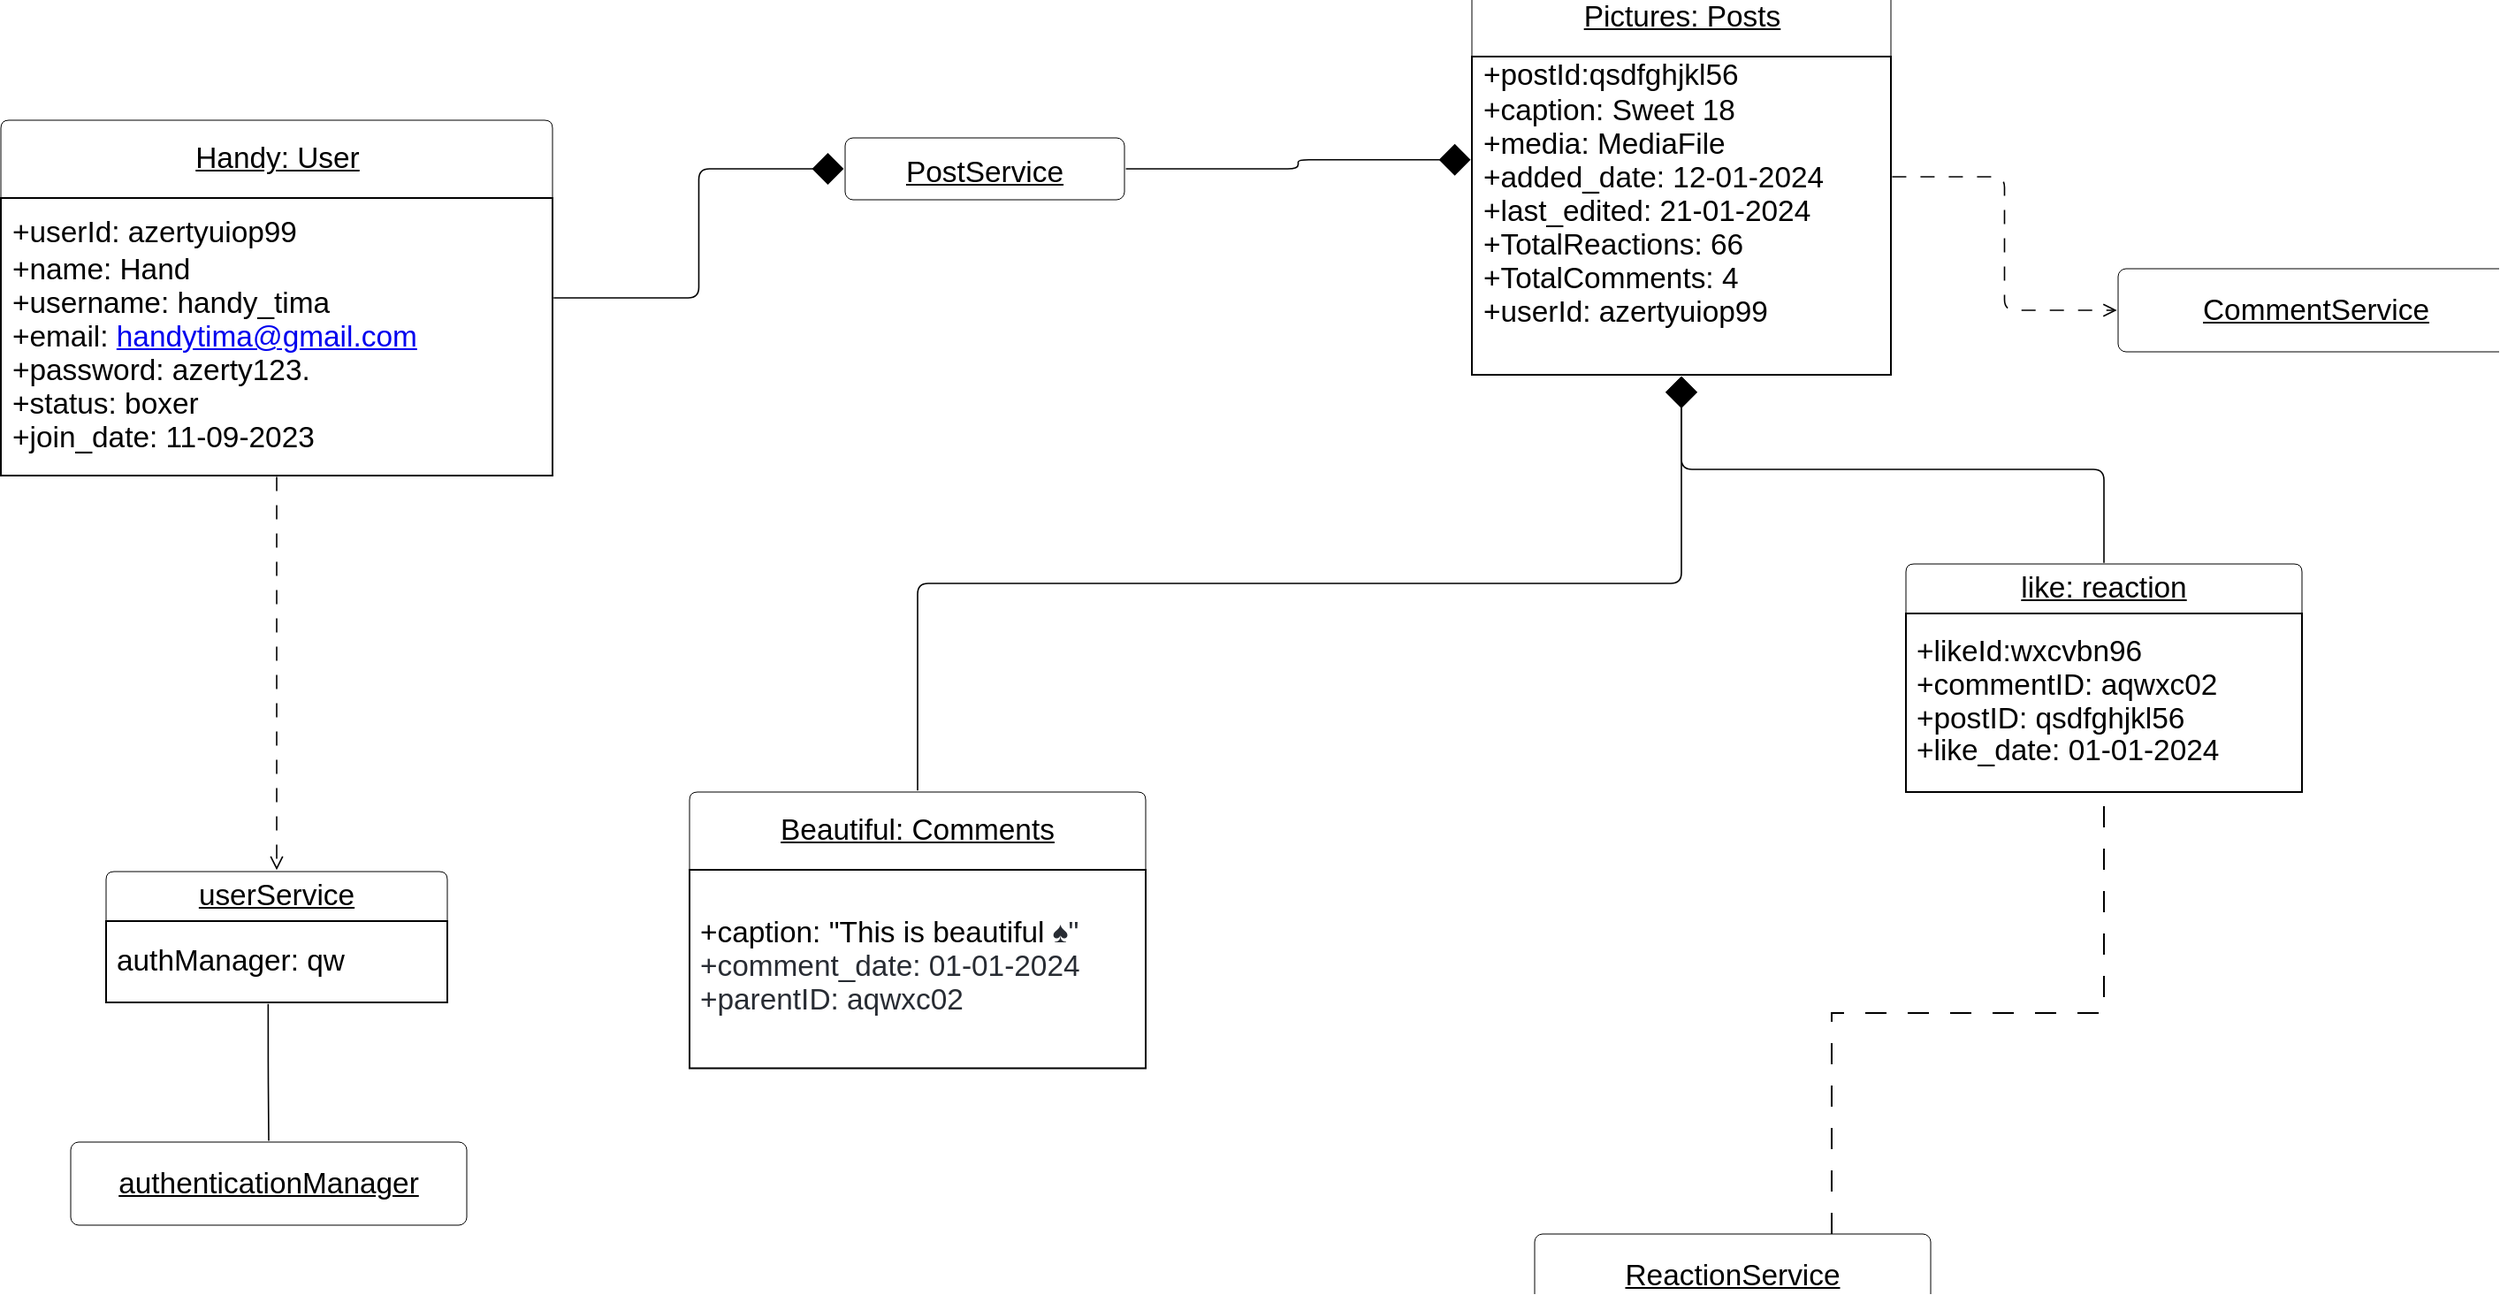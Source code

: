 <mxfile version="22.1.16" type="device">
  <diagram name="Page-1" id="WhpPLzt_SVn5kvEk7YJK">
    <mxGraphModel dx="1700" dy="2120" grid="1" gridSize="10" guides="1" tooltips="1" connect="1" arrows="1" fold="1" page="1" pageScale="1" pageWidth="900" pageHeight="1600" math="0" shadow="0">
      <root>
        <mxCell id="0" />
        <mxCell id="1" parent="0" />
        <mxCell id="XvqgEPIMpx8RNE_J4PbI-1" value="Handy: User" style="html=1;overflow=block;blockSpacing=1;swimlane;childLayout=stackLayout;horizontal=1;horizontalStack=0;resizeParent=1;resizeParentMax=0;resizeLast=0;collapsible=0;marginBottom=0;swimlaneFillColor=#unset;startSize=44;whiteSpace=wrap;fontSize=16.7;fontStyle=4;align=center;spacing=0;strokeOpacity=100;rounded=1;absoluteArcSize=1;arcSize=9;strokeWidth=NaN;" vertex="1" parent="1">
          <mxGeometry x="-547.5" y="-1310" width="312" height="201" as="geometry" />
        </mxCell>
        <mxCell id="XvqgEPIMpx8RNE_J4PbI-2" value="&lt;div style=&quot;display: flex; justify-content: null; text-align: null; align-items: baseline; font-size: 0; line-height: 1.25;margin-top: -2px;&quot;&gt;&lt;span&gt;&lt;span style=&quot;font-size:16.7px;&quot;&gt;+userId: azertyuiop99&lt;br&gt;+name: Hand&lt;br&gt;&lt;/span&gt;&lt;/span&gt;&lt;/div&gt;&lt;div style=&quot;display: flex; justify-content: null; text-align: null; align-items: baseline; font-size: 0; line-height: 1.25;margin-top: -2px;&quot;&gt;&lt;span&gt;&lt;span style=&quot;font-size:16.7px;&quot;&gt;+username: handy_tima&lt;br&gt;&lt;/span&gt;&lt;/span&gt;&lt;/div&gt;&lt;div style=&quot;display: flex; justify-content: null; text-align: null; align-items: baseline; font-size: 0; line-height: 1.25;margin-top: -2px;&quot;&gt;&lt;span&gt;&lt;span style=&quot;font-size:16.7px;&quot;&gt;&lt;span style=&quot;font-size:16.7px;&quot;&gt;+email: &lt;/span&gt;&lt;a href=&quot;http://handytima@gmail.com&quot;&gt;&lt;span style=&quot;font-size:16.7px;&quot;&gt;handytima@gmail.com&lt;/span&gt;&lt;/a&gt;&lt;br&gt;&lt;/span&gt;&lt;/span&gt;&lt;/div&gt;&lt;div style=&quot;display: flex; justify-content: null; text-align: null; align-items: baseline; font-size: 0; line-height: 1.25;margin-top: -2px;&quot;&gt;&lt;span&gt;&lt;span style=&quot;font-size:16.7px;&quot;&gt;+password: azerty123.&lt;br&gt;&lt;/span&gt;&lt;/span&gt;&lt;/div&gt;&lt;div style=&quot;display: flex; justify-content: null; text-align: null; align-items: baseline; font-size: 0; line-height: 1.25;margin-top: -2px;&quot;&gt;&lt;span&gt;&lt;span style=&quot;font-size:16.7px;&quot;&gt;+status: boxer&lt;br&gt;&lt;/span&gt;&lt;/span&gt;&lt;/div&gt;&lt;div style=&quot;display: flex; justify-content: null; text-align: null; align-items: baseline; font-size: 0; line-height: 1.25;margin-top: -2px;&quot;&gt;&lt;span&gt;&lt;span style=&quot;font-size:16.7px;&quot;&gt;+join_date: 11-09-2023&lt;/span&gt;&lt;/span&gt;&lt;/div&gt;" style="part=1;html=1;resizeHeight=0;align=left;verticalAlign=middle;spacingLeft=4;spacingRight=4;overflow=hidden;rotatable=0;points=[[0,0.5],[1,0.5]];portConstraint=eastwest;swimlaneFillColor=#unset;strokeOpacity=100;whiteSpace=wrap;fontSize=16.7;" vertex="1" parent="XvqgEPIMpx8RNE_J4PbI-1">
          <mxGeometry y="44" width="312" height="157" as="geometry" />
        </mxCell>
        <mxCell id="XvqgEPIMpx8RNE_J4PbI-3" value="Beautiful: Comments" style="html=1;overflow=block;blockSpacing=1;swimlane;childLayout=stackLayout;horizontal=1;horizontalStack=0;resizeParent=1;resizeParentMax=0;resizeLast=0;collapsible=0;marginBottom=0;swimlaneFillColor=#unset;startSize=44;whiteSpace=wrap;fontSize=16.7;fontStyle=4;align=center;spacing=0;rounded=1;absoluteArcSize=1;arcSize=9;strokeWidth=NaN;" vertex="1" parent="1">
          <mxGeometry x="-158" y="-930" width="258" height="156.25" as="geometry" />
        </mxCell>
        <mxCell id="XvqgEPIMpx8RNE_J4PbI-4" value="&lt;div style=&quot;display: flex; align-items: baseline; line-height: 1.25; margin-top: -2px;&quot;&gt;+caption: &quot;This is beautiful&amp;nbsp;&lt;span style=&quot;background-color: initial;&quot;&gt;&lt;font color=&quot;#282c33&quot;&gt;&lt;span style=&quot;font-size: 16.7px;&quot;&gt;♠&quot;&lt;/span&gt;&lt;/font&gt;&lt;/span&gt;&lt;span style=&quot;font-size: 16.7px; color: rgb(40, 44, 51);&quot;&gt;&lt;br&gt;&lt;/span&gt;&lt;/div&gt;&lt;div style=&quot;display: flex; justify-content: null; text-align: null; align-items: baseline; font-size: 0; line-height: 1.25;margin-top: -2px;&quot;&gt;&lt;span&gt;&lt;span style=&quot;font-size:16.7px;color:#282c33;&quot;&gt;+comment_date: 01-01-2024&lt;br&gt;&lt;/span&gt;&lt;/span&gt;&lt;/div&gt;&lt;div style=&quot;display: flex; justify-content: null; text-align: null; align-items: baseline; font-size: 0; line-height: 1.25;margin-top: -2px;&quot;&gt;&lt;span&gt;&lt;span style=&quot;font-size:16.7px;color:#282c33;&quot;&gt;+parentID: aqwxc02&lt;/span&gt;&lt;/span&gt;&lt;/div&gt;" style="part=1;html=1;resizeHeight=0;align=left;verticalAlign=middle;spacingLeft=4;spacingRight=4;overflow=hidden;rotatable=0;points=[[0,0.5],[1,0.5]];portConstraint=eastwest;swimlaneFillColor=#unset;whiteSpace=wrap;fontSize=16.7;" vertex="1" parent="XvqgEPIMpx8RNE_J4PbI-3">
          <mxGeometry y="44" width="258" height="112.25" as="geometry" />
        </mxCell>
        <mxCell id="XvqgEPIMpx8RNE_J4PbI-5" value="like: reaction" style="html=1;overflow=block;blockSpacing=1;swimlane;childLayout=stackLayout;horizontal=1;horizontalStack=0;resizeParent=1;resizeParentMax=0;resizeLast=0;collapsible=0;marginBottom=0;swimlaneFillColor=#ffffff;startSize=28;whiteSpace=wrap;fontSize=16.7;fontStyle=4;align=center;spacing=0;strokeOpacity=100;fillOpacity=100;rounded=1;absoluteArcSize=1;arcSize=9;strokeWidth=NaN;" vertex="1" parent="1">
          <mxGeometry x="530" y="-1059" width="224" height="129" as="geometry" />
        </mxCell>
        <mxCell id="XvqgEPIMpx8RNE_J4PbI-6" value="&lt;div style=&quot;display: flex; justify-content: null; text-align: null; align-items: baseline; font-size: 0; line-height: 1.25;margin-top: -2px;&quot;&gt;&lt;span&gt;&lt;span style=&quot;font-size:16.7px;&quot;&gt;+likeId:wxcvbn96&lt;/span&gt;&lt;/span&gt;&lt;/div&gt;&lt;div style=&quot;display: flex; justify-content: null; text-align: null; align-items: baseline; font-size: 0; line-height: 1.25;margin-top: -2px;&quot;&gt;&lt;span&gt;&lt;span style=&quot;font-size:16.7px;&quot;&gt;+commentID: aqwxc02&lt;br&gt;&lt;/span&gt;&lt;/span&gt;&lt;/div&gt;&lt;div style=&quot;display: flex; justify-content: null; text-align: null; align-items: baseline; font-size: 0; line-height: 1.25;margin-top: -2px;&quot;&gt;&lt;span&gt;&lt;span style=&quot;font-size:16.7px;&quot;&gt;+postID: qsdfghjkl56&lt;br&gt;&lt;/span&gt;&lt;/span&gt;&lt;/div&gt;&lt;div style=&quot;display: flex; justify-content: null; text-align: null; align-items: baseline; font-size: 0; line-height: 1.25;margin-top: -2px;&quot;&gt;&lt;span&gt;&lt;span style=&quot;font-size:16.7px;&quot;&gt;+like_date: 01-01-2024&lt;/span&gt;&lt;/span&gt;&lt;/div&gt;" style="part=1;html=1;resizeHeight=0;align=left;verticalAlign=middle;spacingLeft=4;spacingRight=4;overflow=hidden;rotatable=0;points=[[0,0.5],[1,0.5]];portConstraint=eastwest;swimlaneFillColor=#ffffff;strokeOpacity=100;fillOpacity=100;whiteSpace=wrap;fontSize=16.7;" vertex="1" parent="XvqgEPIMpx8RNE_J4PbI-5">
          <mxGeometry y="28" width="224" height="101" as="geometry" />
        </mxCell>
        <mxCell id="XvqgEPIMpx8RNE_J4PbI-7" value="userService" style="html=1;overflow=block;blockSpacing=1;swimlane;childLayout=stackLayout;horizontal=1;horizontalStack=0;resizeParent=1;resizeParentMax=0;resizeLast=0;collapsible=0;marginBottom=0;swimlaneFillColor=#unset;startSize=28;whiteSpace=wrap;fontSize=16.7;fontStyle=4;align=center;spacing=0;strokeOpacity=100;rounded=1;absoluteArcSize=1;arcSize=9;strokeWidth=NaN;" vertex="1" parent="1">
          <mxGeometry x="-488" y="-885" width="193" height="74" as="geometry" />
        </mxCell>
        <mxCell id="XvqgEPIMpx8RNE_J4PbI-8" value="authManager: qw" style="part=1;html=1;resizeHeight=0;align=left;verticalAlign=middle;spacingLeft=4;spacingRight=4;overflow=hidden;rotatable=0;points=[[0,0.5],[1,0.5]];portConstraint=eastwest;swimlaneFillColor=#unset;strokeOpacity=100;whiteSpace=wrap;fontSize=16.7;" vertex="1" parent="XvqgEPIMpx8RNE_J4PbI-7">
          <mxGeometry y="28" width="193" height="46" as="geometry" />
        </mxCell>
        <mxCell id="XvqgEPIMpx8RNE_J4PbI-9" value="Pictures: Posts" style="html=1;overflow=block;blockSpacing=1;swimlane;childLayout=stackLayout;horizontal=1;horizontalStack=0;resizeParent=1;resizeParentMax=0;resizeLast=0;collapsible=0;marginBottom=0;swimlaneFillColor=#unset;startSize=44;whiteSpace=wrap;fontSize=16.7;fontStyle=4;align=center;spacing=0;strokeOpacity=100;rounded=1;absoluteArcSize=1;arcSize=9;strokeWidth=NaN;" vertex="1" parent="1">
          <mxGeometry x="284.5" y="-1390" width="237" height="224" as="geometry" />
        </mxCell>
        <mxCell id="XvqgEPIMpx8RNE_J4PbI-10" value="&lt;div style=&quot;display: flex; justify-content: null; text-align: null; align-items: baseline; font-size: 0; line-height: 1.25;margin-top: -2px;&quot;&gt;&lt;span&gt;&lt;span style=&quot;font-size:16.7px;&quot;&gt;+postId:qsdfghjkl56&lt;br&gt;+caption: Sweet 18&lt;br&gt;&lt;/span&gt;&lt;/span&gt;&lt;/div&gt;&lt;div style=&quot;display: flex; justify-content: null; text-align: null; align-items: baseline; font-size: 0; line-height: 1.25;margin-top: -2px;&quot;&gt;&lt;span&gt;&lt;span style=&quot;font-size:16.7px;&quot;&gt;+media: MediaFile&lt;br&gt;&lt;/span&gt;&lt;/span&gt;&lt;/div&gt;&lt;div style=&quot;display: flex; justify-content: null; text-align: null; align-items: baseline; font-size: 0; line-height: 1.25;margin-top: -2px;&quot;&gt;&lt;span&gt;&lt;span style=&quot;font-size:16.7px;&quot;&gt;+added_date: 12-01-2024&lt;br&gt;&lt;/span&gt;&lt;/span&gt;&lt;/div&gt;&lt;div style=&quot;display: flex; justify-content: null; text-align: null; align-items: baseline; font-size: 0; line-height: 1.25;margin-top: -2px;&quot;&gt;&lt;span&gt;&lt;span style=&quot;font-size:16.7px;&quot;&gt;+last_edited: 21-01-2024&lt;br&gt;&lt;/span&gt;&lt;/span&gt;&lt;/div&gt;&lt;div style=&quot;display: flex; justify-content: null; text-align: null; align-items: baseline; font-size: 0; line-height: 1.25;margin-top: -2px;&quot;&gt;&lt;span&gt;&lt;span style=&quot;font-size:16.7px;&quot;&gt;+TotalReactions: 66&lt;br&gt;&lt;/span&gt;&lt;/span&gt;&lt;/div&gt;&lt;div style=&quot;display: flex; justify-content: null; text-align: null; align-items: baseline; font-size: 0; line-height: 1.25;margin-top: -2px;&quot;&gt;&lt;span&gt;&lt;span style=&quot;font-size:16.7px;&quot;&gt;+TotalComments: 4&lt;br&gt;&lt;/span&gt;&lt;/span&gt;&lt;/div&gt;&lt;div style=&quot;display: flex; justify-content: null; text-align: null; align-items: baseline; font-size: 0; line-height: 1.25;margin-top: -2px;&quot;&gt;&lt;span&gt;&lt;span style=&quot;font-size:16.7px;&quot;&gt;+userId: azertyuiop99&lt;br&gt;&lt;br&gt;&lt;br&gt;&lt;/span&gt;&lt;/span&gt;&lt;/div&gt;" style="part=1;html=1;resizeHeight=0;align=left;verticalAlign=middle;spacingLeft=4;spacingRight=4;overflow=hidden;rotatable=0;points=[[0,0.5],[1,0.5]];portConstraint=eastwest;swimlaneFillColor=#unset;strokeOpacity=100;whiteSpace=wrap;fontSize=16.7;" vertex="1" parent="XvqgEPIMpx8RNE_J4PbI-9">
          <mxGeometry y="44" width="237" height="180" as="geometry" />
        </mxCell>
        <mxCell id="XvqgEPIMpx8RNE_J4PbI-11" value="PostService" style="html=1;overflow=block;blockSpacing=1;whiteSpace=wrap;fontSize=16.7;fontStyle=4;spacing=9;rounded=1;absoluteArcSize=1;arcSize=9;strokeWidth=NaN;lucidId=8njA-CaJ3vzb;" vertex="1" parent="1">
          <mxGeometry x="-70" y="-1300" width="158" height="35" as="geometry" />
        </mxCell>
        <mxCell id="XvqgEPIMpx8RNE_J4PbI-12" value="CommentService" style="html=1;overflow=block;blockSpacing=1;whiteSpace=wrap;fontSize=16.7;fontStyle=4;spacing=9;rounded=1;absoluteArcSize=1;arcSize=9;strokeWidth=NaN;lucidId=wojAef00QVO0;" vertex="1" parent="1">
          <mxGeometry x="650" y="-1226" width="224" height="47" as="geometry" />
        </mxCell>
        <mxCell id="XvqgEPIMpx8RNE_J4PbI-24" style="edgeStyle=orthogonalEdgeStyle;rounded=0;orthogonalLoop=1;jettySize=auto;html=1;exitX=0.75;exitY=0;exitDx=0;exitDy=0;entryX=0.5;entryY=1;entryDx=0;entryDy=0;dashed=1;dashPattern=12 12;endArrow=none;endFill=0;" edge="1" parent="1" source="XvqgEPIMpx8RNE_J4PbI-13" target="XvqgEPIMpx8RNE_J4PbI-5">
          <mxGeometry relative="1" as="geometry" />
        </mxCell>
        <mxCell id="XvqgEPIMpx8RNE_J4PbI-13" value="ReactionService" style="html=1;overflow=block;blockSpacing=1;whiteSpace=wrap;fontSize=16.7;fontStyle=4;spacing=9;rounded=1;absoluteArcSize=1;arcSize=9;strokeWidth=NaN;lucidId=IojAwXf4q9Gy;" vertex="1" parent="1">
          <mxGeometry x="320" y="-680" width="224" height="47" as="geometry" />
        </mxCell>
        <mxCell id="XvqgEPIMpx8RNE_J4PbI-14" value="authenticationManager" style="html=1;overflow=block;blockSpacing=1;whiteSpace=wrap;fontSize=16.7;fontStyle=4;spacing=9;rounded=1;absoluteArcSize=1;arcSize=9;strokeWidth=NaN;lucidId=YojAsMC7U5OW;" vertex="1" parent="1">
          <mxGeometry x="-508" y="-732" width="224" height="47" as="geometry" />
        </mxCell>
        <mxCell id="XvqgEPIMpx8RNE_J4PbI-15" value="" style="html=1;jettySize=18;whiteSpace=wrap;fontSize=13;strokeOpacity=100;strokeWidth=0.8;rounded=1;arcSize=12;edgeStyle=orthogonalEdgeStyle;startArrow=none;endArrow=diamond;endFill=1;endSize=16;exitX=1.002;exitY=0.5;exitPerimeter=0;entryX=-0.005;entryY=0.5;entryPerimeter=0;lucidId=QsjAFof9d51O;" edge="1" parent="1" source="XvqgEPIMpx8RNE_J4PbI-1" target="XvqgEPIMpx8RNE_J4PbI-11">
          <mxGeometry width="100" height="100" relative="1" as="geometry">
            <Array as="points" />
          </mxGeometry>
        </mxCell>
        <mxCell id="XvqgEPIMpx8RNE_J4PbI-16" value="" style="html=1;jettySize=18;whiteSpace=wrap;fontSize=13;strokeOpacity=100;strokeWidth=0.8;rounded=1;arcSize=12;edgeStyle=orthogonalEdgeStyle;startArrow=none;endArrow=diamond;endFill=1;endSize=16;exitX=1.005;exitY=0.5;exitPerimeter=0;entryX=-0.003;entryY=0.457;entryPerimeter=0;lucidId=ttjApr_pJWFP;" edge="1" parent="1" source="XvqgEPIMpx8RNE_J4PbI-11" target="XvqgEPIMpx8RNE_J4PbI-9">
          <mxGeometry width="100" height="100" relative="1" as="geometry">
            <Array as="points" />
          </mxGeometry>
        </mxCell>
        <mxCell id="XvqgEPIMpx8RNE_J4PbI-17" value="" style="html=1;jettySize=18;whiteSpace=wrap;fontSize=13;strokeOpacity=100;dashed=1;fixDash=1;dashPattern=8 8;strokeWidth=0.8;rounded=1;arcSize=12;edgeStyle=orthogonalEdgeStyle;startArrow=none;endArrow=open;exitX=1.003;exitY=0.5;exitPerimeter=0;entryX=-0.003;entryY=0.5;entryPerimeter=0;lucidId=fvjA.s58M9Wx;" edge="1" parent="1" source="XvqgEPIMpx8RNE_J4PbI-9" target="XvqgEPIMpx8RNE_J4PbI-12">
          <mxGeometry width="100" height="100" relative="1" as="geometry">
            <Array as="points" />
          </mxGeometry>
        </mxCell>
        <mxCell id="XvqgEPIMpx8RNE_J4PbI-18" value="" style="html=1;jettySize=18;whiteSpace=wrap;fontSize=13;strokeOpacity=100;strokeWidth=0.8;rounded=1;arcSize=12;edgeStyle=orthogonalEdgeStyle;startArrow=none;endArrow=diamond;endFill=1;endSize=16;exitX=0.5;exitY=-0.006;exitPerimeter=0;entryX=0.5;entryY=1.004;entryPerimeter=0;lucidId=pvjApyMX27Kx;" edge="1" parent="1" source="XvqgEPIMpx8RNE_J4PbI-3" target="XvqgEPIMpx8RNE_J4PbI-9">
          <mxGeometry width="100" height="100" relative="1" as="geometry">
            <Array as="points" />
          </mxGeometry>
        </mxCell>
        <mxCell id="XvqgEPIMpx8RNE_J4PbI-19" value="" style="html=1;jettySize=18;whiteSpace=wrap;fontSize=13;strokeOpacity=100;strokeWidth=0.8;rounded=1;arcSize=12;edgeStyle=orthogonalEdgeStyle;startArrow=none;endArrow=diamond;endFill=1;endSize=16;exitX=0.5;exitY=-0.005;exitPerimeter=0;entryX=0.5;entryY=1.004;entryPerimeter=0;lucidId=~vjAPs7Bya8M;" edge="1" parent="1" source="XvqgEPIMpx8RNE_J4PbI-5" target="XvqgEPIMpx8RNE_J4PbI-9">
          <mxGeometry width="100" height="100" relative="1" as="geometry">
            <Array as="points" />
          </mxGeometry>
        </mxCell>
        <mxCell id="XvqgEPIMpx8RNE_J4PbI-20" value="" style="html=1;jettySize=18;whiteSpace=wrap;fontSize=13;strokeOpacity=100;dashed=1;fixDash=1;dashPattern=8 8;strokeWidth=0.8;rounded=1;arcSize=12;edgeStyle=orthogonalEdgeStyle;startArrow=none;endArrow=open;exitX=0.5;exitY=1.004;exitPerimeter=0;entryX=0.5;entryY=-0.012;entryPerimeter=0;lucidId=.wjABEPjr1Nq;" edge="1" parent="1" source="XvqgEPIMpx8RNE_J4PbI-1" target="XvqgEPIMpx8RNE_J4PbI-7">
          <mxGeometry width="100" height="100" relative="1" as="geometry">
            <Array as="points" />
          </mxGeometry>
        </mxCell>
        <mxCell id="XvqgEPIMpx8RNE_J4PbI-21" value="" style="html=1;jettySize=18;whiteSpace=wrap;fontSize=13;strokeOpacity=100;strokeWidth=0.8;rounded=1;arcSize=12;edgeStyle=orthogonalEdgeStyle;startArrow=none;endArrow=none;exitX=0.475;exitY=1.012;exitPerimeter=0;entryX=0.5;entryY=-0.016;entryPerimeter=0;lucidId=kxjAIhMqt2tX;" edge="1" parent="1" source="XvqgEPIMpx8RNE_J4PbI-7" target="XvqgEPIMpx8RNE_J4PbI-14">
          <mxGeometry width="100" height="100" relative="1" as="geometry">
            <Array as="points" />
          </mxGeometry>
        </mxCell>
      </root>
    </mxGraphModel>
  </diagram>
</mxfile>
